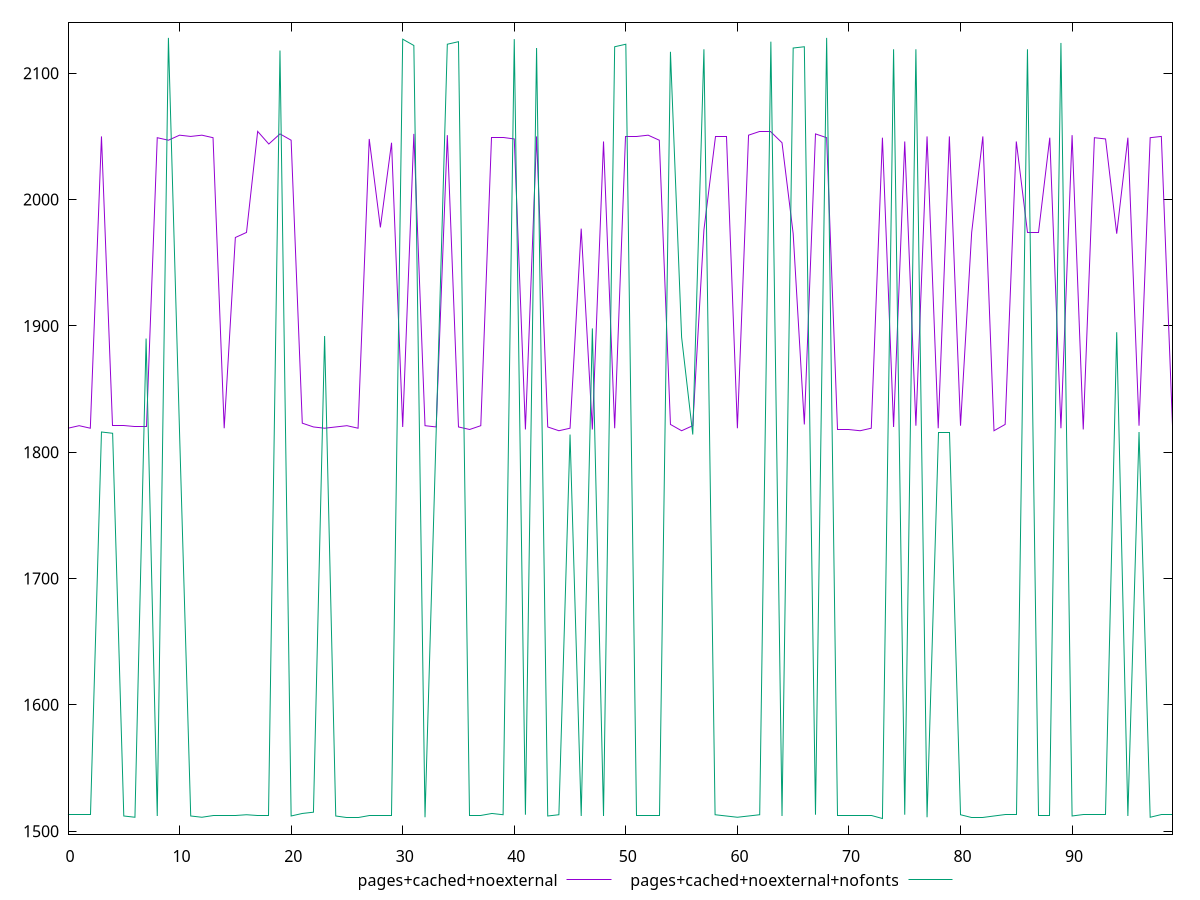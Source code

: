 reset

$pagesCachedNoexternal <<EOF
0 1819
1 1821
2 1819
3 2050
4 1821
5 1821
6 1820
7 1820
8 2049
9 2047
10 2051
11 2050
12 2051
13 2049
14 1819
15 1970
16 1974
17 2054
18 2044
19 2052
20 2047
21 1823
22 1820
23 1819
24 1820
25 1821
26 1819
27 2048
28 1978
29 2045
30 1820
31 2052
32 1821
33 1820
34 2051
35 1820
36 1818
37 1821
38 2049
39 2049
40 2048
41 1818
42 2050
43 1820
44 1817
45 1819
46 1977
47 1818
48 2046
49 1819
50 2050
51 2050
52 2051
53 2047
54 1822
55 1817
56 1821
57 1976
58 2050
59 2050
60 1819
61 2051
62 2054
63 2054
64 2045
65 1973
66 1822
67 2052
68 2049
69 1818
70 1818
71 1817
72 1819
73 2049
74 1820
75 2046
76 1821
77 2050
78 1819
79 2050
80 1821
81 1974
82 2050
83 1817
84 1822
85 2046
86 1974
87 1974
88 2049
89 1819
90 2051
91 1818
92 2049
93 2048
94 1973
95 2049
96 1821
97 2049
98 2050
99 1821
EOF

$pagesCachedNoexternalNofonts <<EOF
0 1513
1 1513
2 1513
3 1816
4 1815
5 1512
6 1511
7 1890
8 1512
9 2128
10 1815
11 1512
12 1511
13 1512
14 1512
15 1512
16 1513
17 1512
18 1512
19 2118
20 1512
21 1514
22 1515
23 1892
24 1512
25 1511
26 1511
27 1512
28 1512
29 1512
30 2127
31 2122
32 1511
33 1816
34 2123
35 2125
36 1512
37 1512
38 1514
39 1513
40 2127
41 1513
42 2120
43 1512
44 1513
45 1814
46 1512
47 1898
48 1512
49 2121
50 2123
51 1512
52 1512
53 1512
54 2117
55 1891
56 1814
57 2119
58 1513
59 1512
60 1511
61 1512
62 1513
63 2125
64 1512
65 2120
66 2121
67 1513
68 2128
69 1512
70 1512
71 1512
72 1512
73 1510
74 2119
75 1513
76 2119
77 1511
78 1816
79 1816
80 1513
81 1511
82 1511
83 1512
84 1513
85 1513
86 2119
87 1512
88 1512
89 2124
90 1512
91 1513
92 1513
93 1513
94 1895
95 1512
96 1816
97 1511
98 1513
99 1513
EOF

set key outside below
set xrange [0:99]
set yrange [1497.64:2140.36]
set trange [1497.64:2140.36]
set terminal svg size 640, 500 enhanced background rgb 'white'
set output "report_00007_2020-12-11T15:55:29.892Z/metrics/comparison/line/5_vs_6.svg"

plot $pagesCachedNoexternal title "pages+cached+noexternal" with line, \
     $pagesCachedNoexternalNofonts title "pages+cached+noexternal+nofonts" with line

reset

